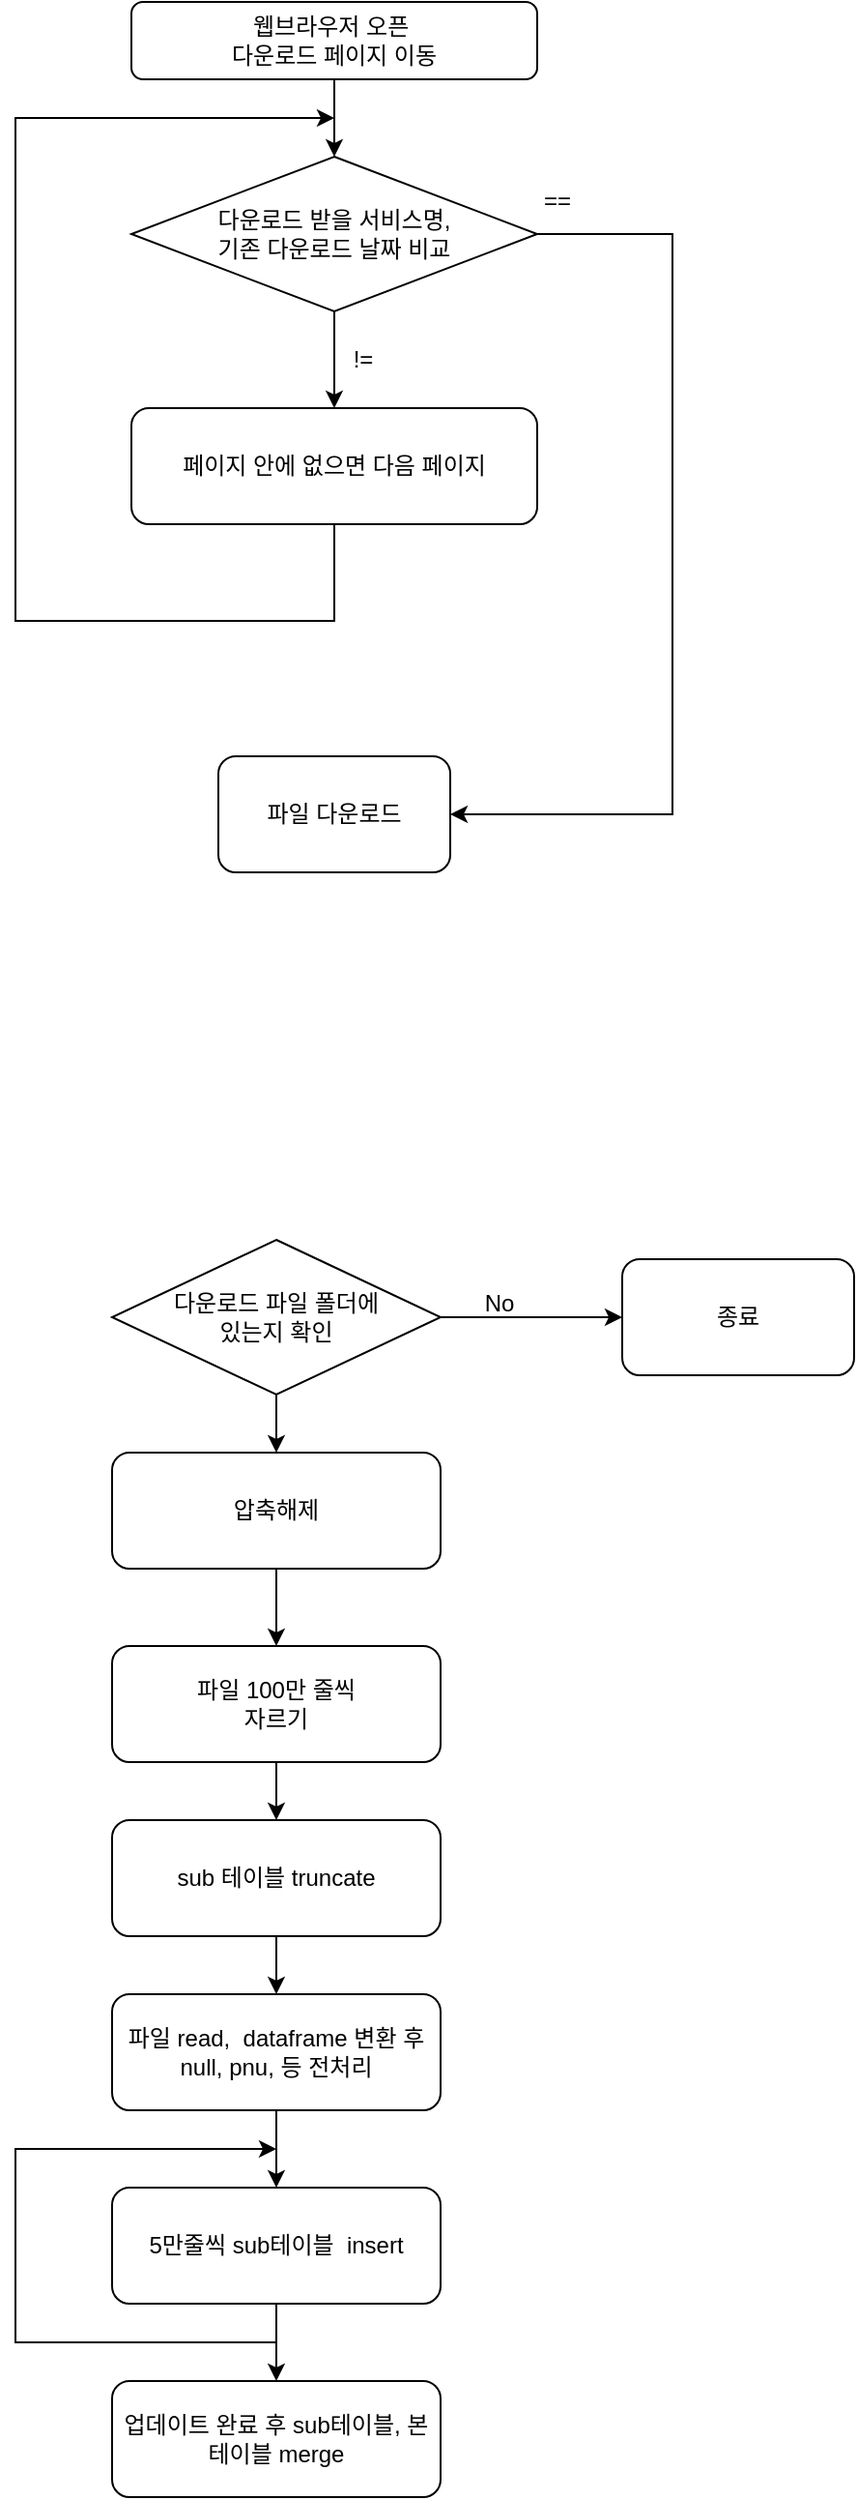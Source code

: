 <mxfile version="24.4.4" type="github">
  <diagram id="C5RBs43oDa-KdzZeNtuy" name="Page-1">
    <mxGraphModel dx="1434" dy="746" grid="1" gridSize="10" guides="1" tooltips="1" connect="1" arrows="1" fold="1" page="1" pageScale="1" pageWidth="827" pageHeight="1169" math="0" shadow="0">
      <root>
        <mxCell id="WIyWlLk6GJQsqaUBKTNV-0" />
        <mxCell id="WIyWlLk6GJQsqaUBKTNV-1" parent="WIyWlLk6GJQsqaUBKTNV-0" />
        <mxCell id="WIyWlLk6GJQsqaUBKTNV-3" value="웹브라우저 오픈&amp;nbsp;&lt;br&gt;다운로드 페이지 이동" style="rounded=1;whiteSpace=wrap;html=1;fontSize=12;glass=0;strokeWidth=1;shadow=0;" parent="WIyWlLk6GJQsqaUBKTNV-1" vertex="1">
          <mxGeometry x="160" y="80" width="210" height="40" as="geometry" />
        </mxCell>
        <mxCell id="j2uJnXPg584m3QFYkWsp-2" value="다운로드 받을 서비스명,&lt;br&gt;기존 다운로드 날짜 비교" style="rhombus;whiteSpace=wrap;html=1;" vertex="1" parent="WIyWlLk6GJQsqaUBKTNV-1">
          <mxGeometry x="160" y="160" width="210" height="80" as="geometry" />
        </mxCell>
        <mxCell id="j2uJnXPg584m3QFYkWsp-4" value="" style="endArrow=classic;html=1;rounded=0;exitX=0.5;exitY=1;exitDx=0;exitDy=0;entryX=0.5;entryY=0;entryDx=0;entryDy=0;" edge="1" parent="WIyWlLk6GJQsqaUBKTNV-1" source="WIyWlLk6GJQsqaUBKTNV-3" target="j2uJnXPg584m3QFYkWsp-2">
          <mxGeometry width="50" height="50" relative="1" as="geometry">
            <mxPoint x="390" y="420" as="sourcePoint" />
            <mxPoint x="440" y="370" as="targetPoint" />
          </mxGeometry>
        </mxCell>
        <mxCell id="j2uJnXPg584m3QFYkWsp-5" value="" style="endArrow=classic;html=1;rounded=0;exitX=0.5;exitY=1;exitDx=0;exitDy=0;entryX=0.5;entryY=0;entryDx=0;entryDy=0;" edge="1" parent="WIyWlLk6GJQsqaUBKTNV-1" source="j2uJnXPg584m3QFYkWsp-2">
          <mxGeometry width="50" height="50" relative="1" as="geometry">
            <mxPoint x="390" y="420" as="sourcePoint" />
            <mxPoint x="265" y="290" as="targetPoint" />
          </mxGeometry>
        </mxCell>
        <mxCell id="j2uJnXPg584m3QFYkWsp-7" value="페이지 안에 없으면 다음 페이지" style="rounded=1;whiteSpace=wrap;html=1;" vertex="1" parent="WIyWlLk6GJQsqaUBKTNV-1">
          <mxGeometry x="160" y="290" width="210" height="60" as="geometry" />
        </mxCell>
        <mxCell id="j2uJnXPg584m3QFYkWsp-8" value="!=" style="text;html=1;align=center;verticalAlign=middle;whiteSpace=wrap;rounded=0;" vertex="1" parent="WIyWlLk6GJQsqaUBKTNV-1">
          <mxGeometry x="250" y="250" width="60" height="30" as="geometry" />
        </mxCell>
        <mxCell id="j2uJnXPg584m3QFYkWsp-9" value="" style="endArrow=classic;html=1;rounded=0;exitX=0.5;exitY=1;exitDx=0;exitDy=0;" edge="1" parent="WIyWlLk6GJQsqaUBKTNV-1" source="j2uJnXPg584m3QFYkWsp-7">
          <mxGeometry width="50" height="50" relative="1" as="geometry">
            <mxPoint x="390" y="420" as="sourcePoint" />
            <mxPoint x="265" y="140" as="targetPoint" />
            <Array as="points">
              <mxPoint x="265" y="400" />
              <mxPoint x="100" y="400" />
              <mxPoint x="100" y="140" />
            </Array>
          </mxGeometry>
        </mxCell>
        <mxCell id="j2uJnXPg584m3QFYkWsp-10" value="" style="endArrow=classic;html=1;rounded=0;exitX=1;exitY=0.5;exitDx=0;exitDy=0;entryX=1;entryY=0.5;entryDx=0;entryDy=0;" edge="1" parent="WIyWlLk6GJQsqaUBKTNV-1" source="j2uJnXPg584m3QFYkWsp-2" target="j2uJnXPg584m3QFYkWsp-11">
          <mxGeometry width="50" height="50" relative="1" as="geometry">
            <mxPoint x="390" y="340" as="sourcePoint" />
            <mxPoint x="440" y="290" as="targetPoint" />
            <Array as="points">
              <mxPoint x="440" y="200" />
              <mxPoint x="440" y="500" />
            </Array>
          </mxGeometry>
        </mxCell>
        <mxCell id="j2uJnXPg584m3QFYkWsp-11" value="파일 다운로드" style="rounded=1;whiteSpace=wrap;html=1;" vertex="1" parent="WIyWlLk6GJQsqaUBKTNV-1">
          <mxGeometry x="205" y="470" width="120" height="60" as="geometry" />
        </mxCell>
        <mxCell id="j2uJnXPg584m3QFYkWsp-12" value="==" style="text;html=1;align=center;verticalAlign=middle;resizable=0;points=[];autosize=1;strokeColor=none;fillColor=none;" vertex="1" parent="WIyWlLk6GJQsqaUBKTNV-1">
          <mxGeometry x="360" y="168" width="40" height="30" as="geometry" />
        </mxCell>
        <mxCell id="j2uJnXPg584m3QFYkWsp-32" style="edgeStyle=orthogonalEdgeStyle;rounded=0;orthogonalLoop=1;jettySize=auto;html=1;exitX=0.5;exitY=1;exitDx=0;exitDy=0;entryX=0.5;entryY=0;entryDx=0;entryDy=0;" edge="1" parent="WIyWlLk6GJQsqaUBKTNV-1" source="j2uJnXPg584m3QFYkWsp-14">
          <mxGeometry relative="1" as="geometry">
            <mxPoint x="235" y="830" as="targetPoint" />
          </mxGeometry>
        </mxCell>
        <mxCell id="j2uJnXPg584m3QFYkWsp-14" value="다운로드 파일 폴더에 &lt;br&gt;있는지 확인" style="rhombus;whiteSpace=wrap;html=1;" vertex="1" parent="WIyWlLk6GJQsqaUBKTNV-1">
          <mxGeometry x="150" y="720" width="170" height="80" as="geometry" />
        </mxCell>
        <mxCell id="j2uJnXPg584m3QFYkWsp-15" value="종료" style="rounded=1;whiteSpace=wrap;html=1;" vertex="1" parent="WIyWlLk6GJQsqaUBKTNV-1">
          <mxGeometry x="414" y="730" width="120" height="60" as="geometry" />
        </mxCell>
        <mxCell id="j2uJnXPg584m3QFYkWsp-16" value="" style="endArrow=classic;html=1;rounded=0;exitX=1;exitY=0.5;exitDx=0;exitDy=0;entryX=0;entryY=0.5;entryDx=0;entryDy=0;" edge="1" parent="WIyWlLk6GJQsqaUBKTNV-1" source="j2uJnXPg584m3QFYkWsp-14" target="j2uJnXPg584m3QFYkWsp-15">
          <mxGeometry width="50" height="50" relative="1" as="geometry">
            <mxPoint x="390" y="790" as="sourcePoint" />
            <mxPoint x="440" y="740" as="targetPoint" />
          </mxGeometry>
        </mxCell>
        <mxCell id="j2uJnXPg584m3QFYkWsp-17" value="No" style="text;html=1;align=center;verticalAlign=middle;resizable=0;points=[];autosize=1;strokeColor=none;fillColor=none;" vertex="1" parent="WIyWlLk6GJQsqaUBKTNV-1">
          <mxGeometry x="330" y="738" width="40" height="30" as="geometry" />
        </mxCell>
        <mxCell id="j2uJnXPg584m3QFYkWsp-25" style="edgeStyle=orthogonalEdgeStyle;rounded=0;orthogonalLoop=1;jettySize=auto;html=1;exitX=0.5;exitY=1;exitDx=0;exitDy=0;" edge="1" parent="WIyWlLk6GJQsqaUBKTNV-1" source="j2uJnXPg584m3QFYkWsp-18" target="j2uJnXPg584m3QFYkWsp-20">
          <mxGeometry relative="1" as="geometry" />
        </mxCell>
        <mxCell id="j2uJnXPg584m3QFYkWsp-18" value="압축해제" style="rounded=1;whiteSpace=wrap;html=1;" vertex="1" parent="WIyWlLk6GJQsqaUBKTNV-1">
          <mxGeometry x="150" y="830" width="170" height="60" as="geometry" />
        </mxCell>
        <mxCell id="j2uJnXPg584m3QFYkWsp-38" style="edgeStyle=orthogonalEdgeStyle;rounded=0;orthogonalLoop=1;jettySize=auto;html=1;exitX=0.5;exitY=1;exitDx=0;exitDy=0;entryX=0.5;entryY=0;entryDx=0;entryDy=0;" edge="1" parent="WIyWlLk6GJQsqaUBKTNV-1" source="j2uJnXPg584m3QFYkWsp-20" target="j2uJnXPg584m3QFYkWsp-37">
          <mxGeometry relative="1" as="geometry" />
        </mxCell>
        <mxCell id="j2uJnXPg584m3QFYkWsp-20" value="파일 100만 줄씩 &lt;br&gt;자르기" style="rounded=1;whiteSpace=wrap;html=1;" vertex="1" parent="WIyWlLk6GJQsqaUBKTNV-1">
          <mxGeometry x="150" y="930" width="170" height="60" as="geometry" />
        </mxCell>
        <mxCell id="j2uJnXPg584m3QFYkWsp-27" style="edgeStyle=orthogonalEdgeStyle;rounded=0;orthogonalLoop=1;jettySize=auto;html=1;exitX=0.5;exitY=1;exitDx=0;exitDy=0;" edge="1" parent="WIyWlLk6GJQsqaUBKTNV-1" source="j2uJnXPg584m3QFYkWsp-21" target="j2uJnXPg584m3QFYkWsp-22">
          <mxGeometry relative="1" as="geometry" />
        </mxCell>
        <mxCell id="j2uJnXPg584m3QFYkWsp-21" value="파일 read,&amp;nbsp; dataframe 변환 후 null, pnu, 등 전처리" style="rounded=1;whiteSpace=wrap;html=1;" vertex="1" parent="WIyWlLk6GJQsqaUBKTNV-1">
          <mxGeometry x="150" y="1110" width="170" height="60" as="geometry" />
        </mxCell>
        <mxCell id="j2uJnXPg584m3QFYkWsp-29" style="edgeStyle=orthogonalEdgeStyle;rounded=0;orthogonalLoop=1;jettySize=auto;html=1;exitX=0.5;exitY=1;exitDx=0;exitDy=0;entryX=0.5;entryY=0;entryDx=0;entryDy=0;" edge="1" parent="WIyWlLk6GJQsqaUBKTNV-1" source="j2uJnXPg584m3QFYkWsp-22" target="j2uJnXPg584m3QFYkWsp-28">
          <mxGeometry relative="1" as="geometry" />
        </mxCell>
        <mxCell id="j2uJnXPg584m3QFYkWsp-22" value="5만줄씩 sub테이블&amp;nbsp; insert" style="rounded=1;whiteSpace=wrap;html=1;" vertex="1" parent="WIyWlLk6GJQsqaUBKTNV-1">
          <mxGeometry x="150" y="1210" width="170" height="60" as="geometry" />
        </mxCell>
        <mxCell id="j2uJnXPg584m3QFYkWsp-28" value="업데이트 완료 후 sub테이블, 본 테이블 merge" style="rounded=1;whiteSpace=wrap;html=1;" vertex="1" parent="WIyWlLk6GJQsqaUBKTNV-1">
          <mxGeometry x="150" y="1310" width="170" height="60" as="geometry" />
        </mxCell>
        <mxCell id="j2uJnXPg584m3QFYkWsp-30" value="" style="endArrow=classic;html=1;rounded=0;exitX=0.5;exitY=1;exitDx=0;exitDy=0;" edge="1" parent="WIyWlLk6GJQsqaUBKTNV-1" source="j2uJnXPg584m3QFYkWsp-22">
          <mxGeometry width="50" height="50" relative="1" as="geometry">
            <mxPoint x="390" y="1140" as="sourcePoint" />
            <mxPoint x="235" y="1190" as="targetPoint" />
            <Array as="points">
              <mxPoint x="235" y="1290" />
              <mxPoint x="100" y="1290" />
              <mxPoint x="100" y="1190" />
            </Array>
          </mxGeometry>
        </mxCell>
        <mxCell id="j2uJnXPg584m3QFYkWsp-39" style="edgeStyle=orthogonalEdgeStyle;rounded=0;orthogonalLoop=1;jettySize=auto;html=1;exitX=0.5;exitY=1;exitDx=0;exitDy=0;entryX=0.5;entryY=0;entryDx=0;entryDy=0;" edge="1" parent="WIyWlLk6GJQsqaUBKTNV-1" source="j2uJnXPg584m3QFYkWsp-37" target="j2uJnXPg584m3QFYkWsp-21">
          <mxGeometry relative="1" as="geometry" />
        </mxCell>
        <mxCell id="j2uJnXPg584m3QFYkWsp-37" value="sub 테이블 truncate" style="rounded=1;whiteSpace=wrap;html=1;" vertex="1" parent="WIyWlLk6GJQsqaUBKTNV-1">
          <mxGeometry x="150" y="1020" width="170" height="60" as="geometry" />
        </mxCell>
      </root>
    </mxGraphModel>
  </diagram>
</mxfile>
